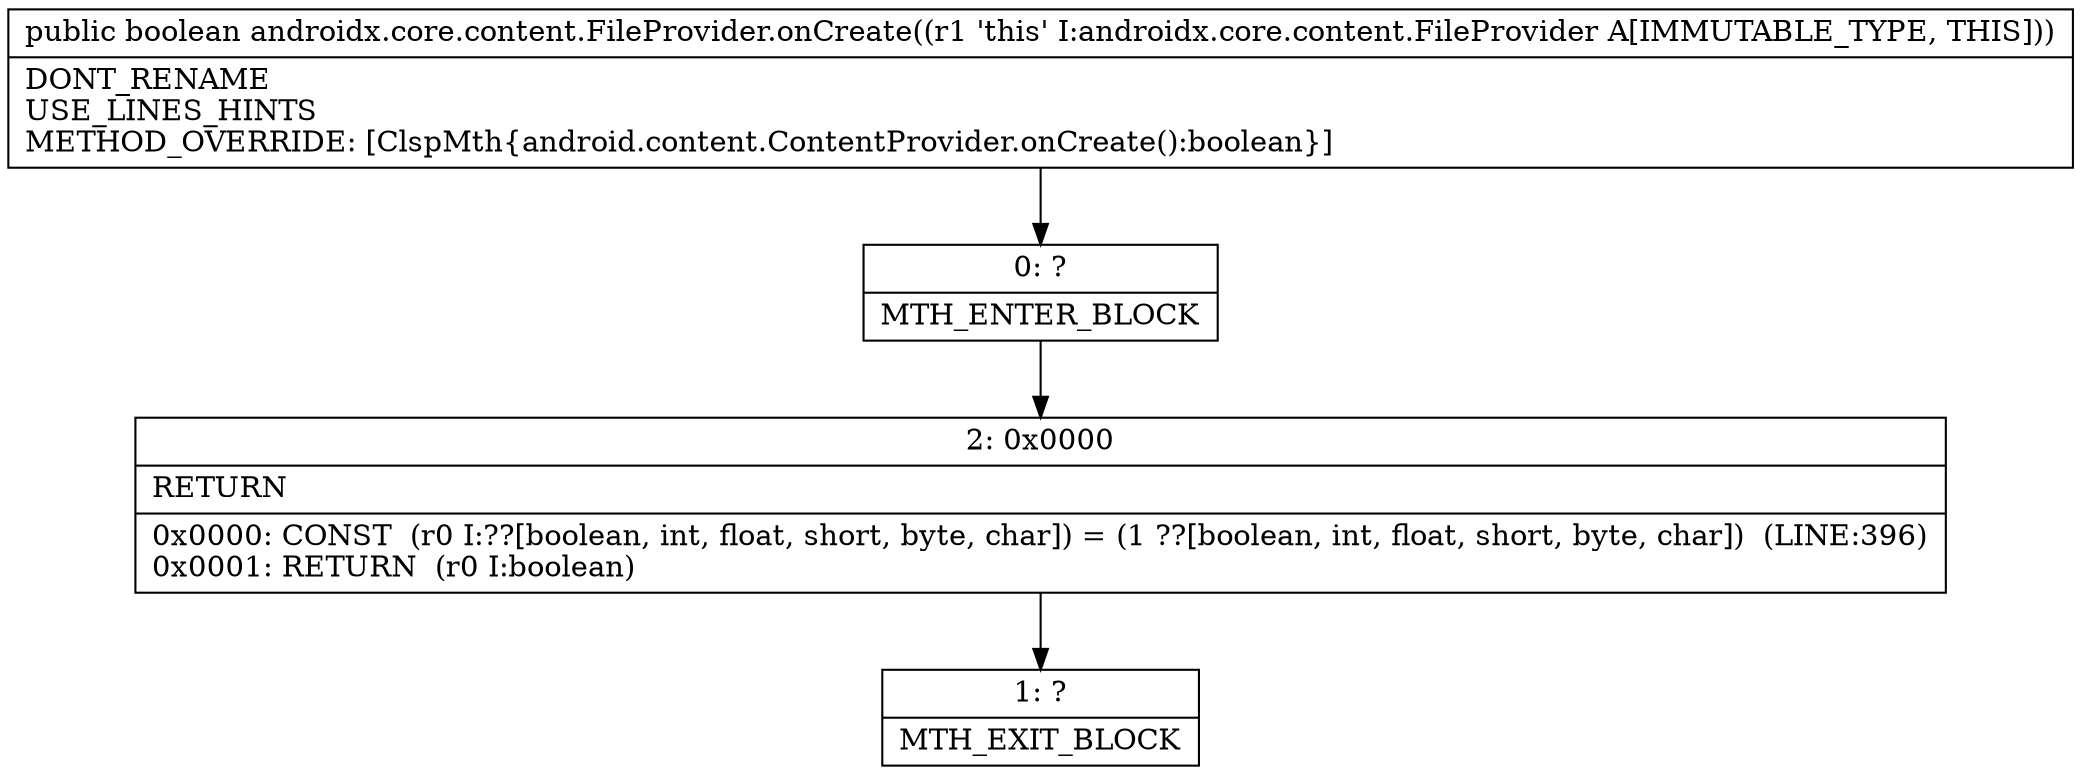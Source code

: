 digraph "CFG forandroidx.core.content.FileProvider.onCreate()Z" {
Node_0 [shape=record,label="{0\:\ ?|MTH_ENTER_BLOCK\l}"];
Node_2 [shape=record,label="{2\:\ 0x0000|RETURN\l|0x0000: CONST  (r0 I:??[boolean, int, float, short, byte, char]) = (1 ??[boolean, int, float, short, byte, char])  (LINE:396)\l0x0001: RETURN  (r0 I:boolean) \l}"];
Node_1 [shape=record,label="{1\:\ ?|MTH_EXIT_BLOCK\l}"];
MethodNode[shape=record,label="{public boolean androidx.core.content.FileProvider.onCreate((r1 'this' I:androidx.core.content.FileProvider A[IMMUTABLE_TYPE, THIS]))  | DONT_RENAME\lUSE_LINES_HINTS\lMETHOD_OVERRIDE: [ClspMth\{android.content.ContentProvider.onCreate():boolean\}]\l}"];
MethodNode -> Node_0;Node_0 -> Node_2;
Node_2 -> Node_1;
}


